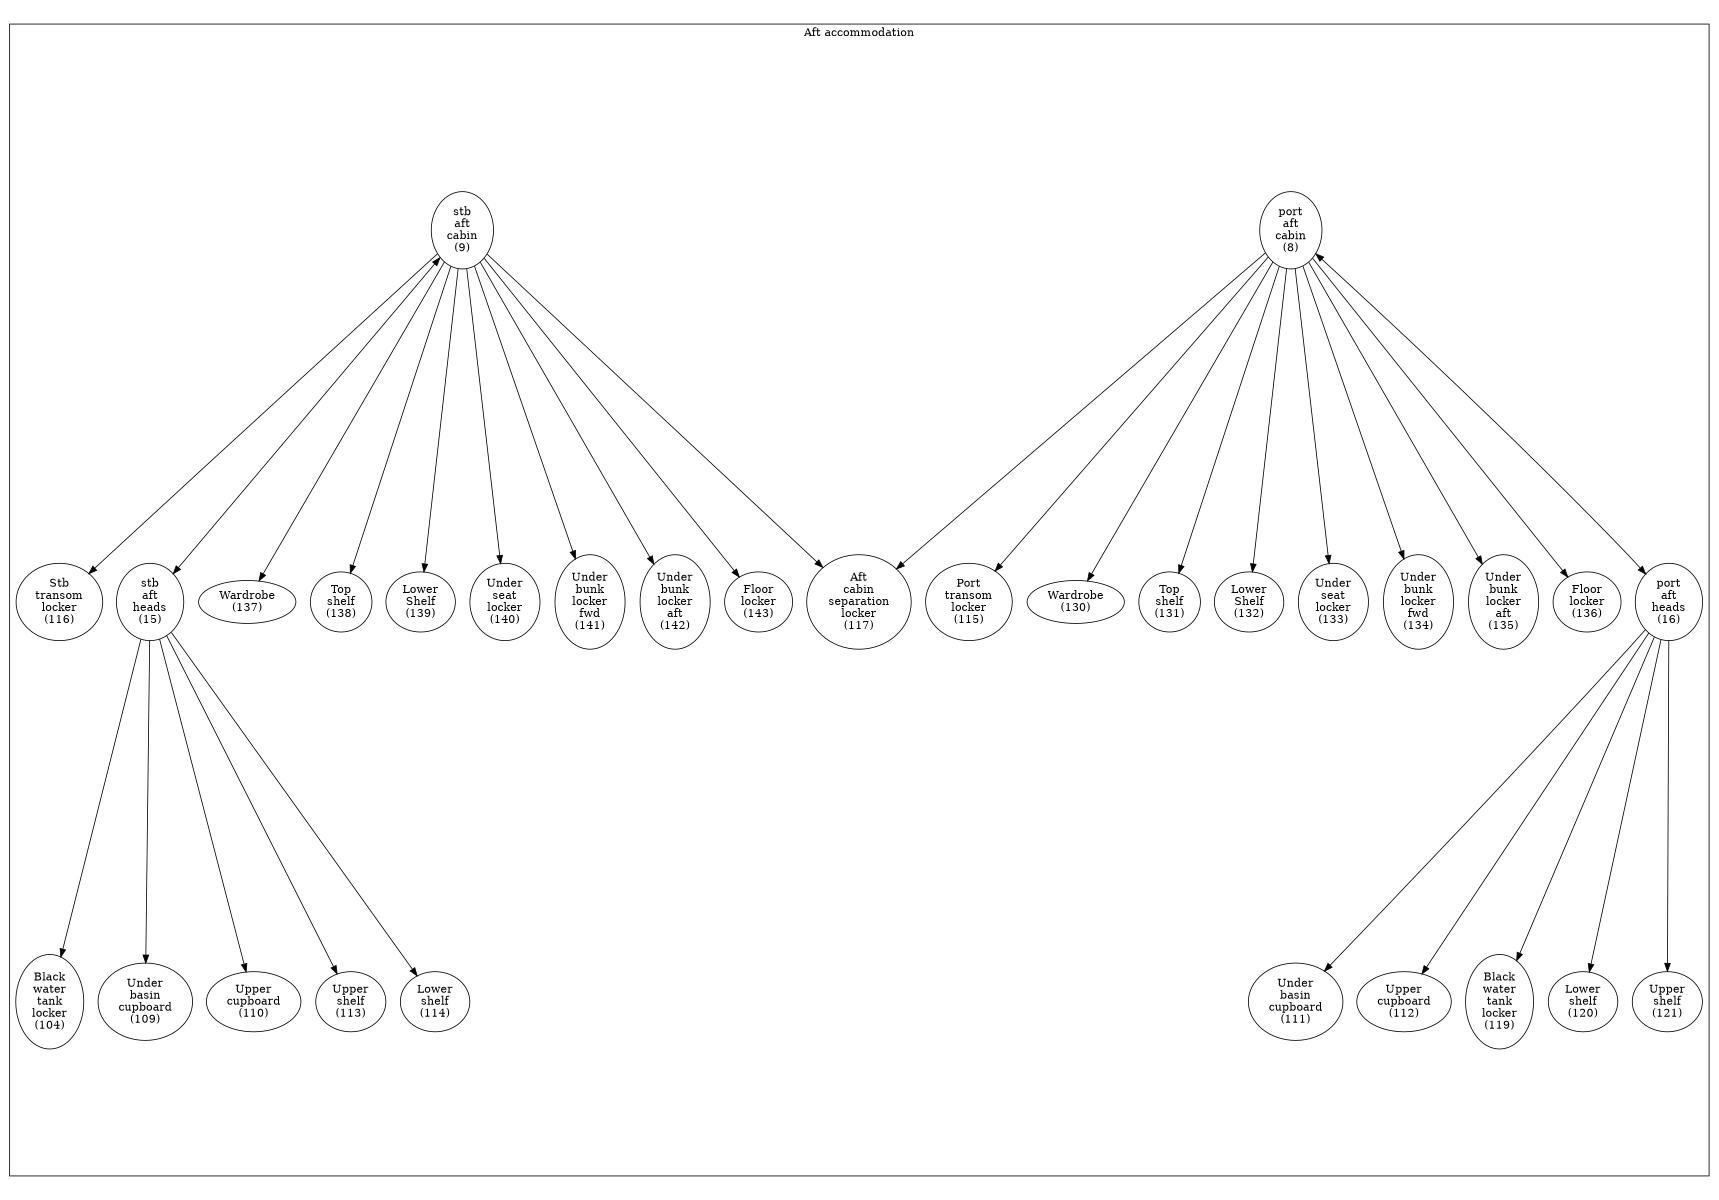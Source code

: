 digraph namadgi3 {
  size="11.5,8";
  ratio=fill;
    S8  [label="port
aft
cabin
(8)"];
    S9  [label="stb
aft
cabin
(9)"];
    S15  [label="stb
aft
heads
(15)"];
    S16  [label="port
aft
heads
(16)"];
    S104  [label="Black
water
tank
locker
(104)"];
    S109  [label="Under
basin
cupboard
(109)"];
    S110  [label="Upper
cupboard
(110)"];
    S111  [label="Under
basin
cupboard
(111)"];
    S112  [label="Upper
cupboard
(112)"];
    S113  [label="Upper
shelf
(113)"];
    S114  [label="Lower
shelf
(114)"];
    S115  [label="Port
transom
locker
(115)"];
    S116  [label="Stb
transom
locker
(116)"];
    S117  [label="Aft
cabin
separation
locker
(117)"];
    S119  [label="Black
water
tank
locker
(119)"];
    S120  [label="Lower
shelf
(120)"];
    S121  [label="Upper
shelf
(121)"];
    S130  [label="Wardrobe
(130)"];
    S131  [label="Top
shelf
(131)"];
    S132  [label="Lower
Shelf
(132)"];
    S133  [label="Under
seat
locker
(133)"];
    S134  [label="Under
bunk
locker
fwd
(134)"];
    S135  [label="Under
bunk
locker
aft
(135)"];
    S136  [label="Floor
locker
(136)"];
    S137  [label="Wardrobe
(137)"];
    S138  [label="Top
shelf
(138)"];
    S139  [label="Lower
Shelf
(139)"];
    S140  [label="Under
seat
locker
(140)"];
    S141  [label="Under
bunk
locker
fwd
(141)"];
    S142  [label="Under
bunk
locker
aft
(142)"];
    S143  [label="Floor
locker
(143)"];

   S8 -> S16 [dir="both"];
   S9 -> S15 [dir="both"];
   S8 -> S115;
   S9 -> S116;
   S8 -> S117;
   S9 -> S117;
   S8 -> S130;
   S8 -> S131;
   S8 -> S132;
   S8 -> S133;
   S8 -> S134;
   S8 -> S135;
   S8 -> S136;
   S9 -> S137;
   S9 -> S138;
   S9 -> S139;
   S9 -> S140;
   S9 -> S141;
   S9 -> S142;
   S9 -> S143;
   S15 -> S109;
   S15 -> S104;
   S15 -> S113;
   S15 -> S114;
   S15 -> S110;
   S16 -> S111;
   S16 -> S119;
   S16 -> S120;
   S16 -> S121;
   S16 -> S112;
   subgraph "cluster_Aft accommodation"  {label="Aft accommodation"; S8; S9; S15; S16; S104; S109; S110; S111; S112; S113; S114; S115; S116; S117; S119; S120; S121; S130; S131; S132; S133; S134; S135; S136; S137; S138; S139; S140; S141; S142; S143; }
}
